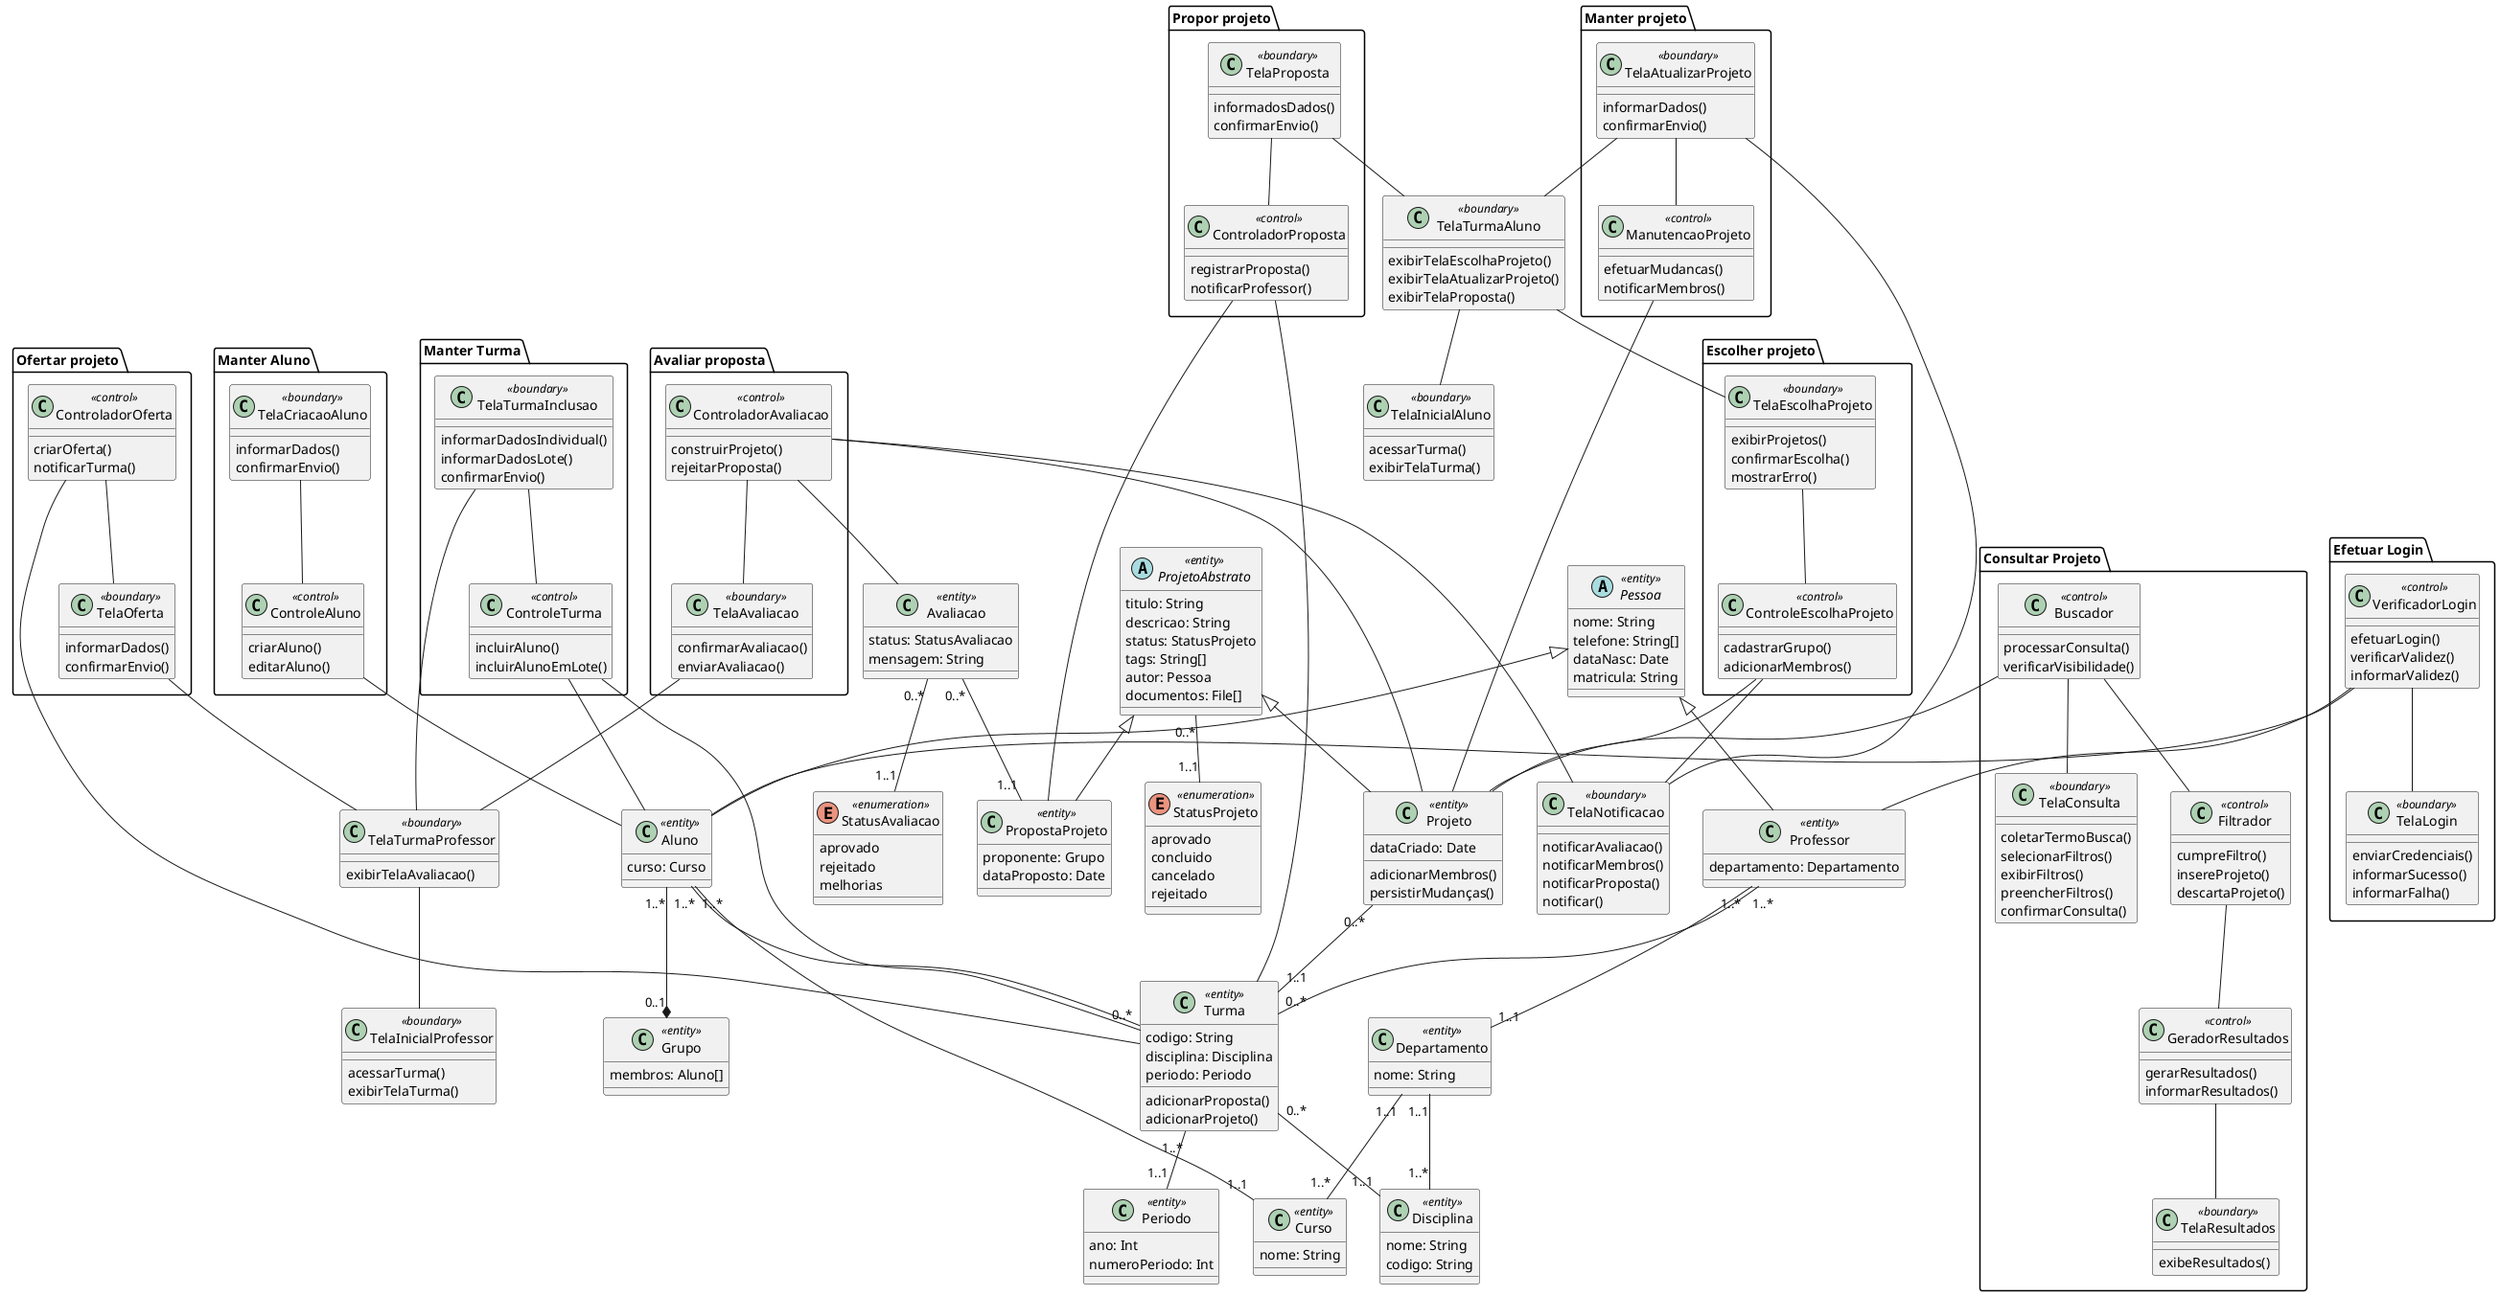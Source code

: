 @startuml
abstract class Pessoa <<entity>> {
  nome: String
  telefone: String[]
  dataNasc: Date
  matricula: String
}

class Departamento <<entity>> {
  nome: String
}

class Disciplina <<entity>> {
  nome: String
  codigo: String
}

class Curso <<entity>> {
  nome: String
}

class Professor <<entity>> {
  departamento: Departamento
}

class Aluno <<entity>> {
  curso: Curso
}

class Grupo <<entity>> {
  membros: Aluno[]
}

enum StatusProjeto <<enumeration>> {
  aprovado
  concluido
  cancelado
  rejeitado
}

abstract class ProjetoAbstrato <<entity>> {
  titulo: String
  descricao: String
  status: StatusProjeto
  tags: String[]
  autor: Pessoa
  documentos: File[]
}

class Projeto <<entity>> {
  dataCriado: Date
  adicionarMembros()
  persistirMudanças()
}

class Turma <<entity>> {
  codigo: String
  disciplina: Disciplina
  periodo: Periodo
  adicionarProposta()
  adicionarProjeto()
}

class Periodo <<entity>> {
  ano: Int
  numeroPeriodo: Int
}

class PropostaProjeto <<entity>> {
  proponente: Grupo
  dataProposto: Date
}

class Avaliacao <<entity>> {
  status: StatusAvaliacao
  mensagem: String
}

enum StatusAvaliacao <<enumeration>> {
  aprovado
  rejeitado
  melhorias
}

Avaliacao "0..*" -- "1..1" StatusAvaliacao
Avaliacao "0..*" -- "1..1" PropostaProjeto

Pessoa <|-- Professor
Pessoa <|-- Aluno

Aluno "1..*" --* "0..1" Grupo 
Aluno "1..*" -- "0..*" Turma
Aluno "1..*" -- "1..1" Curso

Professor "1..*" -- "1..1" Departamento
Professor "1..*" -- "0..*" Turma

Departamento "1..1" -- "1..*" Disciplina
Departamento "1..1" -- "1..*" Curso

Turma "1..*" -- "1..1" Periodo
Turma "0..*" -- "1..1" Disciplina

ProjetoAbstrato <|-- Projeto
ProjetoAbstrato <|-- PropostaProjeto

ProjetoAbstrato "0..*" -- "1..1" StatusProjeto
Projeto "0..*" -- "1..1" Turma

class TelaNotificacao <<boundary>> {
  notificarAvaliacao()
  notificarMembros()
  notificarProposta()
  notificar()
}

class TelaInicialAluno <<boundary>> {
  acessarTurma()
  exibirTelaTurma()
}

class TelaInicialProfessor <<boundary>> {
  acessarTurma()
  exibirTelaTurma()
}

class TelaTurmaAluno <<boundary>> {
  exibirTelaEscolhaProjeto()
  exibirTelaAtualizarProjeto()
  exibirTelaProposta()
}

class TelaTurmaProfessor <<boundary>> {
  exibirTelaAvaliacao()
}

TelaTurmaAluno -- TelaInicialAluno
TelaTurmaProfessor -- TelaInicialProfessor

package "Escolher projeto" {
  class TelaEscolhaProjeto <<boundary>> {
    exibirProjetos()
    confirmarEscolha()
    mostrarErro()
  }

  class ControleEscolhaProjeto <<control>> {
    cadastrarGrupo()
    adicionarMembros()
  }

  TelaTurmaAluno -- TelaEscolhaProjeto
  TelaEscolhaProjeto -- ControleEscolhaProjeto
  ControleEscolhaProjeto -- TelaNotificacao
  ControleEscolhaProjeto -- Projeto
}

package "Propor projeto" {
  class TelaProposta <<boundary>> {
    informadosDados()
    confirmarEnvio()
  }

  class ControladorProposta <<control>> {
    registrarProposta()
    notificarProfessor()
  }

  TelaProposta -- TelaTurmaAluno
  TelaProposta -- ControladorProposta
  ControladorProposta -- PropostaProjeto
  ControladorProposta -- Turma
}

package "Manter projeto" {
  class TelaAtualizarProjeto <<boundary>> {
    informarDados()
    confirmarEnvio()
  }

  class ManutencaoProjeto <<control>> {
    efetuarMudancas()
    notificarMembros()
  }

  ManutencaoProjeto -- Projeto
  TelaAtualizarProjeto -- ManutencaoProjeto
  TelaAtualizarProjeto -- TelaNotificacao
  TelaAtualizarProjeto -- TelaTurmaAluno
}

package "Avaliar proposta" {
  class TelaAvaliacao <<boundary>> {
    confirmarAvaliacao()
    enviarAvaliacao()
  }

  class ControladorAvaliacao <<control>> {
    construirProjeto()
    rejeitarProposta()
  }

  TelaAvaliacao -- TelaTurmaProfessor
  ControladorAvaliacao -- TelaAvaliacao
  ControladorAvaliacao -- Projeto
  ControladorAvaliacao -- Avaliacao
  ControladorAvaliacao -- TelaNotificacao
}

package "Ofertar projeto" {
  class TelaOferta <<boundary>> {
    informarDados()
    confirmarEnvio()
  }
  
  class ControladorOferta <<control>> {
    criarOferta()
    notificarTurma()
  }

  TelaOferta -- TelaTurmaProfessor
  ControladorOferta -- TelaOferta
  ControladorOferta -- Turma
}

package "Manter Aluno" {
  class TelaCriacaoAluno <<boundary>> {
    informarDados()
    confirmarEnvio()
  }
  class ControleAluno <<control>> {
    criarAluno()
    editarAluno()
  }

  TelaCriacaoAluno -- ControleAluno
  ControleAluno -- Aluno
}

package "Manter Turma" {
  class TelaTurmaInclusao <<boundary>> {
    informarDadosIndividual()
    informarDadosLote()
    confirmarEnvio()
  }
  class ControleTurma <<control>> {
    incluirAluno()
    incluirAlunoEmLote()
  }

  TelaTurmaInclusao -- ControleTurma
  TelaTurmaInclusao -- TelaTurmaProfessor
  ControleTurma -- Aluno
  ControleTurma -- Turma
}

package "Consultar Projeto" {
  class TelaConsulta <<boundary>> {
    coletarTermoBusca()
    selecionarFiltros()
    exibirFiltros()
    preencherFiltros()
    confirmarConsulta()
  }
  class TelaResultados <<boundary>> {
    exibeResultados()
  }
  class Buscador <<control>> {
    processarConsulta()
    verificarVisibilidade()
  }

  class Filtrador <<control>> {
    cumpreFiltro()
    insereProjeto()
    descartaProjeto()
  }

  class GeradorResultados <<control>> {
    gerarResultados()
    informarResultados()
  }

  Buscador -- Filtrador
  Filtrador -- GeradorResultados
  Buscador -- TelaConsulta
  Buscador -- Projeto
  GeradorResultados -- TelaResultados
}

package "Efetuar Login" {
  class TelaLogin <<boundary>> {
    enviarCredenciais()
    informarSucesso()
    informarFalha()
  }

  class VerificadorLogin <<control>> {
    efetuarLogin()
    verificarValidez()
    informarValidez()
  }

  VerificadorLogin -- TelaLogin
  VerificadorLogin -- Aluno
  VerificadorLogin -- Professor
}

@enduml
